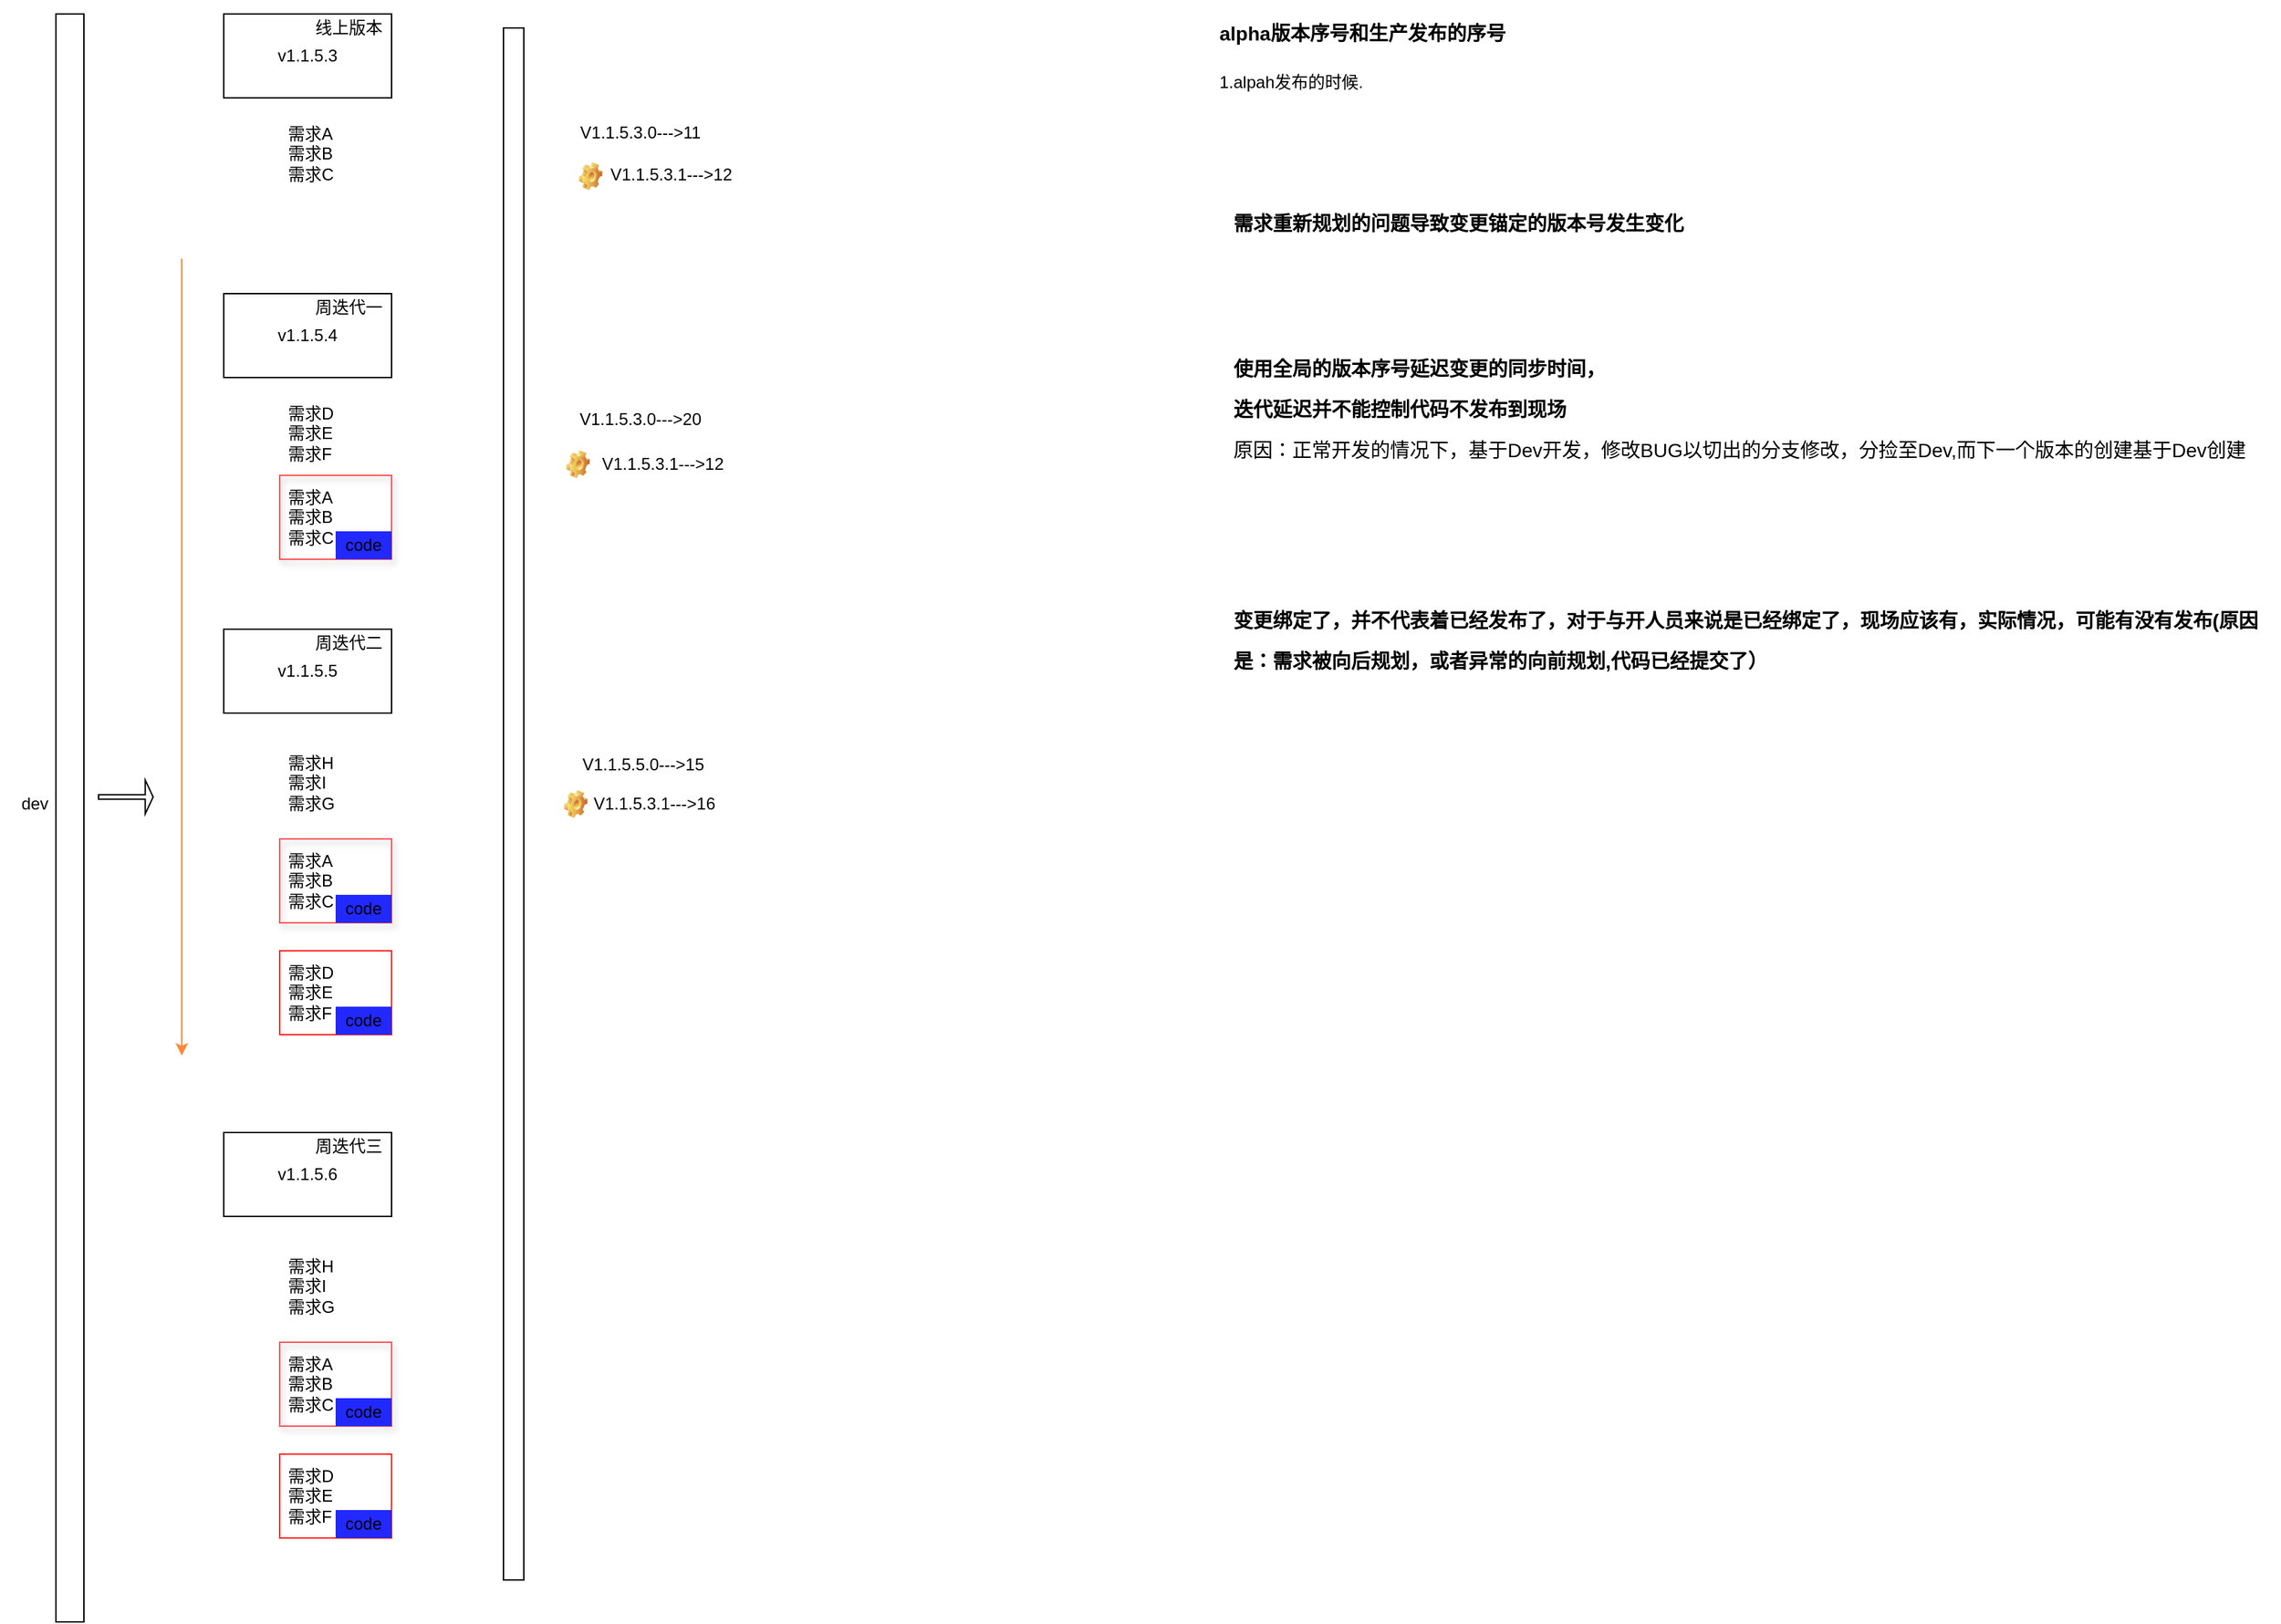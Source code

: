 <mxfile version="25.0.3">
  <diagram name="第 1 页" id="zGUjybOHjXsECZjbAu67">
    <mxGraphModel dx="1960" dy="975" grid="1" gridSize="10" guides="1" tooltips="1" connect="1" arrows="1" fold="1" page="1" pageScale="1" pageWidth="827" pageHeight="1169" math="0" shadow="0">
      <root>
        <mxCell id="0" />
        <mxCell id="1" parent="0" />
        <mxCell id="fipRC0NaJgUNX1WB6Vy9-1" value="" style="rounded=0;whiteSpace=wrap;html=1;" vertex="1" parent="1">
          <mxGeometry x="40" y="30" width="20" height="1150" as="geometry" />
        </mxCell>
        <mxCell id="fipRC0NaJgUNX1WB6Vy9-2" value="dev" style="text;html=1;align=center;verticalAlign=middle;whiteSpace=wrap;rounded=0;" vertex="1" parent="1">
          <mxGeometry y="580" width="50" height="30" as="geometry" />
        </mxCell>
        <mxCell id="fipRC0NaJgUNX1WB6Vy9-3" value="" style="shape=flexArrow;endArrow=classic;html=1;rounded=0;width=3.333;endSize=1.558;" edge="1" parent="1">
          <mxGeometry width="50" height="50" relative="1" as="geometry">
            <mxPoint x="70" y="590" as="sourcePoint" />
            <mxPoint x="110" y="590" as="targetPoint" />
          </mxGeometry>
        </mxCell>
        <mxCell id="fipRC0NaJgUNX1WB6Vy9-4" value="v1.1.5.3" style="rounded=0;whiteSpace=wrap;html=1;" vertex="1" parent="1">
          <mxGeometry x="160" y="30" width="120" height="60" as="geometry" />
        </mxCell>
        <mxCell id="fipRC0NaJgUNX1WB6Vy9-5" value="v1.1.5.4" style="rounded=0;whiteSpace=wrap;html=1;" vertex="1" parent="1">
          <mxGeometry x="160" y="230" width="120" height="60" as="geometry" />
        </mxCell>
        <mxCell id="fipRC0NaJgUNX1WB6Vy9-6" value="v1.1.5.5" style="rounded=0;whiteSpace=wrap;html=1;" vertex="1" parent="1">
          <mxGeometry x="160" y="470" width="120" height="60" as="geometry" />
        </mxCell>
        <mxCell id="fipRC0NaJgUNX1WB6Vy9-8" value="线上版本" style="text;html=1;align=center;verticalAlign=middle;whiteSpace=wrap;rounded=0;" vertex="1" parent="1">
          <mxGeometry x="219" y="30" width="61" height="20" as="geometry" />
        </mxCell>
        <mxCell id="fipRC0NaJgUNX1WB6Vy9-9" value="周迭代一" style="text;html=1;align=center;verticalAlign=middle;whiteSpace=wrap;rounded=0;" vertex="1" parent="1">
          <mxGeometry x="219" y="230" width="61" height="20" as="geometry" />
        </mxCell>
        <mxCell id="fipRC0NaJgUNX1WB6Vy9-10" value="周迭代二" style="text;html=1;align=center;verticalAlign=middle;whiteSpace=wrap;rounded=0;" vertex="1" parent="1">
          <mxGeometry x="219" y="470" width="61" height="20" as="geometry" />
        </mxCell>
        <mxCell id="fipRC0NaJgUNX1WB6Vy9-11" value="" style="rounded=0;whiteSpace=wrap;html=1;" vertex="1" parent="1">
          <mxGeometry x="360" y="40" width="14.58" height="1110" as="geometry" />
        </mxCell>
        <mxCell id="fipRC0NaJgUNX1WB6Vy9-13" value="需求A&lt;div&gt;需求B&lt;/div&gt;&lt;div&gt;需求C&lt;/div&gt;" style="text;strokeColor=none;fillColor=none;align=left;verticalAlign=middle;spacingLeft=4;spacingRight=4;overflow=hidden;points=[[0,0.5],[1,0.5]];portConstraint=eastwest;rotatable=0;whiteSpace=wrap;html=1;" vertex="1" parent="1">
          <mxGeometry x="200" y="100" width="80" height="60" as="geometry" />
        </mxCell>
        <mxCell id="fipRC0NaJgUNX1WB6Vy9-19" value="V1.1.5.3.0---&amp;gt;11" style="text;html=1;align=center;verticalAlign=middle;whiteSpace=wrap;rounded=0;" vertex="1" parent="1">
          <mxGeometry x="363.33" y="100" width="190" height="30" as="geometry" />
        </mxCell>
        <mxCell id="fipRC0NaJgUNX1WB6Vy9-20" value="需求D&lt;div&gt;需求E&lt;/div&gt;&lt;div&gt;需求F&lt;/div&gt;" style="text;strokeColor=none;fillColor=none;align=left;verticalAlign=middle;spacingLeft=4;spacingRight=4;overflow=hidden;points=[[0,0.5],[1,0.5]];portConstraint=eastwest;rotatable=0;whiteSpace=wrap;html=1;" vertex="1" parent="1">
          <mxGeometry x="200" y="300" width="80" height="60" as="geometry" />
        </mxCell>
        <mxCell id="fipRC0NaJgUNX1WB6Vy9-21" value="需求H&lt;br&gt;&lt;div&gt;需求I&lt;/div&gt;&lt;div&gt;&lt;span style=&quot;background-color: initial;&quot;&gt;需求G&lt;/span&gt;&lt;/div&gt;" style="text;strokeColor=none;fillColor=none;align=left;verticalAlign=middle;spacingLeft=4;spacingRight=4;overflow=hidden;points=[[0,0.5],[1,0.5]];portConstraint=eastwest;rotatable=0;whiteSpace=wrap;html=1;" vertex="1" parent="1">
          <mxGeometry x="200" y="550" width="80" height="60" as="geometry" />
        </mxCell>
        <mxCell id="fipRC0NaJgUNX1WB6Vy9-22" value="需求A&lt;div&gt;需求B&lt;/div&gt;&lt;div&gt;需求C&lt;/div&gt;" style="text;strokeColor=#FF5252;fillColor=none;align=left;verticalAlign=middle;spacingLeft=4;spacingRight=4;overflow=hidden;points=[[0,0.5],[1,0.5]];portConstraint=eastwest;rotatable=0;whiteSpace=wrap;html=1;shadow=1;" vertex="1" parent="1">
          <mxGeometry x="200" y="360" width="80" height="60" as="geometry" />
        </mxCell>
        <mxCell id="fipRC0NaJgUNX1WB6Vy9-26" value="" style="endArrow=classic;html=1;rounded=0;fillColor=#FF4530;strokeColor=#FF8838;" edge="1" parent="1">
          <mxGeometry width="50" height="50" relative="1" as="geometry">
            <mxPoint x="130" y="205" as="sourcePoint" />
            <mxPoint x="130" y="775" as="targetPoint" />
          </mxGeometry>
        </mxCell>
        <mxCell id="fipRC0NaJgUNX1WB6Vy9-27" value="需求A&lt;div&gt;需求B&lt;/div&gt;&lt;div&gt;需求C&lt;/div&gt;" style="text;strokeColor=#FF5252;fillColor=none;align=left;verticalAlign=middle;spacingLeft=4;spacingRight=4;overflow=hidden;points=[[0,0.5],[1,0.5]];portConstraint=eastwest;rotatable=0;whiteSpace=wrap;html=1;shadow=1;" vertex="1" parent="1">
          <mxGeometry x="200" y="620" width="80" height="60" as="geometry" />
        </mxCell>
        <mxCell id="fipRC0NaJgUNX1WB6Vy9-28" value="需求D&lt;div&gt;需求E&lt;/div&gt;&lt;div&gt;需求F&lt;/div&gt;" style="text;strokeColor=#FF261F;fillColor=none;align=left;verticalAlign=middle;spacingLeft=4;spacingRight=4;overflow=hidden;points=[[0,0.5],[1,0.5]];portConstraint=eastwest;rotatable=0;whiteSpace=wrap;html=1;" vertex="1" parent="1">
          <mxGeometry x="200" y="700" width="80" height="60" as="geometry" />
        </mxCell>
        <mxCell id="fipRC0NaJgUNX1WB6Vy9-29" value="code" style="text;html=1;align=center;verticalAlign=middle;whiteSpace=wrap;rounded=0;fillColor=#2129FF;color=#000;" vertex="1" parent="1">
          <mxGeometry x="240" y="400" width="40" height="20" as="geometry" />
        </mxCell>
        <mxCell id="fipRC0NaJgUNX1WB6Vy9-30" value="code" style="text;html=1;align=center;verticalAlign=middle;whiteSpace=wrap;rounded=0;fillColor=#2129FF;color=#000;" vertex="1" parent="1">
          <mxGeometry x="240" y="660" width="40" height="20" as="geometry" />
        </mxCell>
        <mxCell id="fipRC0NaJgUNX1WB6Vy9-31" value="code" style="text;html=1;align=center;verticalAlign=middle;whiteSpace=wrap;rounded=0;fillColor=#2129FF;color=#000;" vertex="1" parent="1">
          <mxGeometry x="240" y="740" width="40" height="20" as="geometry" />
        </mxCell>
        <mxCell id="fipRC0NaJgUNX1WB6Vy9-32" value="V1.1.5.3.1---&amp;gt;12" style="text;html=1;align=center;verticalAlign=middle;whiteSpace=wrap;rounded=0;" vertex="1" parent="1">
          <mxGeometry x="410" y="130" width="140" height="30" as="geometry" />
        </mxCell>
        <mxCell id="fipRC0NaJgUNX1WB6Vy9-33" value="" style="shape=image;html=1;verticalLabelPosition=bottom;verticalAlign=top;imageAspect=0;image=img/clipart/Gear_128x128.png" vertex="1" parent="1">
          <mxGeometry x="414" y="136" width="16.67" height="20" as="geometry" />
        </mxCell>
        <mxCell id="fipRC0NaJgUNX1WB6Vy9-34" value="&lt;h1 style=&quot;margin-top: 0px;&quot;&gt;&lt;span style=&quot;font-size: 14px;&quot;&gt;alpha版本序号和生产发布的序号&lt;/span&gt;&lt;/h1&gt;&lt;p&gt;1.alpah发布的时候.&lt;/p&gt;" style="text;html=1;whiteSpace=wrap;overflow=hidden;rounded=0;" vertex="1" parent="1">
          <mxGeometry x="870" y="20" width="690" height="120" as="geometry" />
        </mxCell>
        <mxCell id="fipRC0NaJgUNX1WB6Vy9-42" value="v1.1.5.6" style="rounded=0;whiteSpace=wrap;html=1;" vertex="1" parent="1">
          <mxGeometry x="160" y="830" width="120" height="60" as="geometry" />
        </mxCell>
        <mxCell id="fipRC0NaJgUNX1WB6Vy9-43" value="周迭代三" style="text;html=1;align=center;verticalAlign=middle;whiteSpace=wrap;rounded=0;" vertex="1" parent="1">
          <mxGeometry x="219" y="830" width="61" height="20" as="geometry" />
        </mxCell>
        <mxCell id="fipRC0NaJgUNX1WB6Vy9-44" value="需求H&lt;br&gt;&lt;div&gt;需求I&lt;/div&gt;&lt;div&gt;&lt;span style=&quot;background-color: initial;&quot;&gt;需求G&lt;/span&gt;&lt;/div&gt;" style="text;strokeColor=none;fillColor=none;align=left;verticalAlign=middle;spacingLeft=4;spacingRight=4;overflow=hidden;points=[[0,0.5],[1,0.5]];portConstraint=eastwest;rotatable=0;whiteSpace=wrap;html=1;" vertex="1" parent="1">
          <mxGeometry x="200" y="910" width="80" height="60" as="geometry" />
        </mxCell>
        <mxCell id="fipRC0NaJgUNX1WB6Vy9-45" value="需求A&lt;div&gt;需求B&lt;/div&gt;&lt;div&gt;需求C&lt;/div&gt;" style="text;strokeColor=#FF5252;fillColor=none;align=left;verticalAlign=middle;spacingLeft=4;spacingRight=4;overflow=hidden;points=[[0,0.5],[1,0.5]];portConstraint=eastwest;rotatable=0;whiteSpace=wrap;html=1;shadow=1;" vertex="1" parent="1">
          <mxGeometry x="200" y="980" width="80" height="60" as="geometry" />
        </mxCell>
        <mxCell id="fipRC0NaJgUNX1WB6Vy9-46" value="需求D&lt;div&gt;需求E&lt;/div&gt;&lt;div&gt;需求F&lt;/div&gt;" style="text;strokeColor=#FF261F;fillColor=none;align=left;verticalAlign=middle;spacingLeft=4;spacingRight=4;overflow=hidden;points=[[0,0.5],[1,0.5]];portConstraint=eastwest;rotatable=0;whiteSpace=wrap;html=1;" vertex="1" parent="1">
          <mxGeometry x="200" y="1060" width="80" height="60" as="geometry" />
        </mxCell>
        <mxCell id="fipRC0NaJgUNX1WB6Vy9-47" value="code" style="text;html=1;align=center;verticalAlign=middle;whiteSpace=wrap;rounded=0;fillColor=#2129FF;color=#000;" vertex="1" parent="1">
          <mxGeometry x="240" y="1020" width="40" height="20" as="geometry" />
        </mxCell>
        <mxCell id="fipRC0NaJgUNX1WB6Vy9-48" value="code" style="text;html=1;align=center;verticalAlign=middle;whiteSpace=wrap;rounded=0;fillColor=#2129FF;color=#000;" vertex="1" parent="1">
          <mxGeometry x="240" y="1100" width="40" height="20" as="geometry" />
        </mxCell>
        <mxCell id="fipRC0NaJgUNX1WB6Vy9-51" value="&lt;h1 style=&quot;margin-top: 0px;&quot;&gt;&lt;span style=&quot;font-size: 14px;&quot;&gt;需求重新规划的问题导致变更锚定的版本号发生变化&lt;/span&gt;&lt;/h1&gt;" style="text;html=1;whiteSpace=wrap;overflow=hidden;rounded=0;" vertex="1" parent="1">
          <mxGeometry x="880" y="156" width="580" height="60" as="geometry" />
        </mxCell>
        <mxCell id="fipRC0NaJgUNX1WB6Vy9-53" value="&lt;h1 style=&quot;margin-top: 0px;&quot;&gt;&lt;span style=&quot;font-size: 14px;&quot;&gt;使用全局的版本序号延迟变更的同步时间，&lt;br&gt;迭代延迟并不能控制代码不发布到现场&lt;br&gt;&lt;/span&gt;&lt;span style=&quot;font-size: 14px; background-color: initial; font-weight: normal;&quot;&gt;原因：正常开发的情况下，基于Dev开发，修改BUG以切出的分支修改，分捡至Dev,而下一个版本的创建基于Dev创建&lt;/span&gt;&lt;span style=&quot;font-size: 14px;&quot;&gt;&lt;/span&gt;&lt;/h1&gt;" style="text;html=1;whiteSpace=wrap;overflow=hidden;rounded=0;" vertex="1" parent="1">
          <mxGeometry x="880" y="260" width="740" height="120" as="geometry" />
        </mxCell>
        <mxCell id="fipRC0NaJgUNX1WB6Vy9-54" value="&lt;h1 style=&quot;margin-top: 0px;&quot;&gt;&lt;span style=&quot;font-size: 14px;&quot;&gt;变更绑定了，并不代表着已经发布了，对于与开人员来说是已经绑定了，现场应该有，实际情况，可能有没有发布(原因是：需求被向后规划，或者异常的向前规划,代码已经提交了）&lt;/span&gt;&lt;/h1&gt;" style="text;html=1;whiteSpace=wrap;overflow=hidden;rounded=0;" vertex="1" parent="1">
          <mxGeometry x="880" y="440" width="750" height="100" as="geometry" />
        </mxCell>
        <mxCell id="fipRC0NaJgUNX1WB6Vy9-58" value="V1.1.5.3.0---&amp;gt;20" style="text;html=1;align=center;verticalAlign=middle;whiteSpace=wrap;rounded=0;" vertex="1" parent="1">
          <mxGeometry x="398.33" y="305" width="120" height="30" as="geometry" />
        </mxCell>
        <mxCell id="fipRC0NaJgUNX1WB6Vy9-59" value="V1.1.5.3.1---&amp;gt;12" style="text;html=1;align=center;verticalAlign=middle;whiteSpace=wrap;rounded=0;" vertex="1" parent="1">
          <mxGeometry x="414" y="337" width="120" height="30" as="geometry" />
        </mxCell>
        <mxCell id="fipRC0NaJgUNX1WB6Vy9-60" value="" style="shape=image;html=1;verticalLabelPosition=bottom;verticalAlign=top;imageAspect=0;image=img/clipart/Gear_128x128.png" vertex="1" parent="1">
          <mxGeometry x="405" y="342" width="16.67" height="20" as="geometry" />
        </mxCell>
        <mxCell id="fipRC0NaJgUNX1WB6Vy9-61" value="V1.1.5.5.0---&amp;gt;15" style="text;html=1;align=center;verticalAlign=middle;whiteSpace=wrap;rounded=0;" vertex="1" parent="1">
          <mxGeometry x="410" y="552" width="100" height="30" as="geometry" />
        </mxCell>
        <mxCell id="fipRC0NaJgUNX1WB6Vy9-62" value="V1.1.5.3.1---&amp;gt;16" style="text;html=1;align=center;verticalAlign=middle;whiteSpace=wrap;rounded=0;" vertex="1" parent="1">
          <mxGeometry x="373.33" y="580" width="190" height="30" as="geometry" />
        </mxCell>
        <mxCell id="fipRC0NaJgUNX1WB6Vy9-63" value="" style="shape=image;html=1;verticalLabelPosition=bottom;verticalAlign=top;imageAspect=0;image=img/clipart/Gear_128x128.png" vertex="1" parent="1">
          <mxGeometry x="403.33" y="585" width="16.67" height="20" as="geometry" />
        </mxCell>
      </root>
    </mxGraphModel>
  </diagram>
</mxfile>
